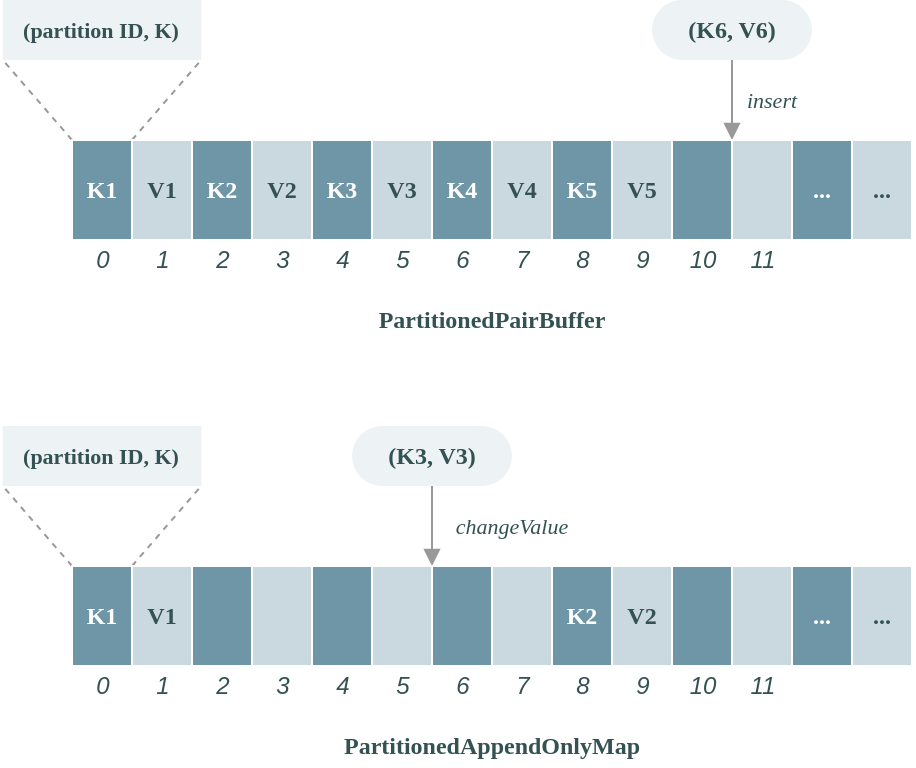 <mxfile scale="2" border="30">
    <diagram id="0QhtwqMjpmc_AO-MrRb4" name="第 1 页">
        <mxGraphModel dx="1767" dy="1015" grid="1" gridSize="10" guides="1" tooltips="1" connect="1" arrows="1" fold="1" page="1" pageScale="1" pageWidth="1654" pageHeight="2336" math="0" shadow="0">
            <root>
                <mxCell id="0"/>
                <mxCell id="1" parent="0"/>
                <mxCell id="983" value="&lt;b&gt;&lt;font face=&quot;Tahoma&quot; color=&quot;#345253&quot;&gt;PartitionedPairBuffer&lt;/font&gt;&lt;/b&gt;" style="text;html=1;strokeColor=none;fillColor=none;align=center;verticalAlign=middle;whiteSpace=wrap;rounded=0;fontColor=#FFFFFF;" vertex="1" parent="1">
                    <mxGeometry x="239" y="190" width="182" height="20" as="geometry"/>
                </mxCell>
                <mxCell id="984" value="&lt;font face=&quot;Tahoma&quot; color=&quot;#345253&quot;&gt;&lt;b&gt;PartitionedAppendOnlyMap&lt;/b&gt;&lt;/font&gt;" style="text;html=1;strokeColor=none;fillColor=none;align=center;verticalAlign=middle;whiteSpace=wrap;rounded=0;fontColor=#FFFFFF;" vertex="1" parent="1">
                    <mxGeometry x="239" y="403" width="182" height="20" as="geometry"/>
                </mxCell>
                <mxCell id="988" style="edgeStyle=orthogonalEdgeStyle;rounded=0;html=1;entryX=0;entryY=0;entryDx=0;entryDy=0;endArrow=block;endFill=1;strokeColor=#999999;" edge="1" parent="1" source="986" target="981">
                    <mxGeometry relative="1" as="geometry"/>
                </mxCell>
                <mxCell id="986" value="&lt;font face=&quot;Tahoma&quot; color=&quot;#345253&quot;&gt;&lt;b&gt;(K6, V6)&lt;/b&gt;&lt;/font&gt;" style="rounded=1;whiteSpace=wrap;html=1;strokeColor=none;fillColor=#EDF2F4;arcSize=50;" vertex="1" parent="1">
                    <mxGeometry x="410" y="40" width="80" height="30" as="geometry"/>
                </mxCell>
                <mxCell id="989" value="&lt;i&gt;&lt;font face=&quot;Tahoma&quot; style=&quot;font-size: 11px&quot; color=&quot;#345253&quot;&gt;insert&lt;/font&gt;&lt;/i&gt;" style="text;html=1;strokeColor=none;fillColor=none;align=center;verticalAlign=middle;whiteSpace=wrap;rounded=0;" vertex="1" parent="1">
                    <mxGeometry x="450" y="80" width="40" height="20" as="geometry"/>
                </mxCell>
                <mxCell id="1007" value="&lt;font face=&quot;Tahoma&quot; color=&quot;#345253&quot;&gt;&lt;b&gt;(K3, V3)&lt;/b&gt;&lt;/font&gt;" style="rounded=1;whiteSpace=wrap;html=1;strokeColor=none;fillColor=#EDF2F4;arcSize=50;" vertex="1" parent="1">
                    <mxGeometry x="260" y="253" width="80" height="30" as="geometry"/>
                </mxCell>
                <mxCell id="1008" value="&lt;font color=&quot;#345253&quot; face=&quot;Tahoma&quot;&gt;&lt;span style=&quot;font-size: 11px&quot;&gt;&lt;i&gt;changeValue&lt;/i&gt;&lt;/span&gt;&lt;/font&gt;" style="text;html=1;strokeColor=none;fillColor=none;align=center;verticalAlign=middle;whiteSpace=wrap;rounded=0;" vertex="1" parent="1">
                    <mxGeometry x="300" y="293" width="80" height="20" as="geometry"/>
                </mxCell>
                <mxCell id="1036" value="&lt;font face=&quot;Tahoma&quot;&gt;&lt;b&gt;(partition ID, K)&lt;/b&gt;&lt;/font&gt;" style="rounded=0;whiteSpace=wrap;html=1;strokeWidth=2;fontSize=11;fontColor=#345253;fillColor=#EDF2F4;strokeColor=none;" vertex="1" parent="1">
                    <mxGeometry x="85.38" y="40" width="99.25" height="30" as="geometry"/>
                </mxCell>
                <mxCell id="1037" style="rounded=0;html=1;exitX=0;exitY=0;exitDx=0;exitDy=0;entryX=0;entryY=1;entryDx=0;entryDy=0;endArrow=none;endFill=0;dashed=1;strokeColor=#999999;" edge="1" parent="1" source="970" target="1036">
                    <mxGeometry relative="1" as="geometry"/>
                </mxCell>
                <mxCell id="1038" style="edgeStyle=none;rounded=0;html=1;exitX=1;exitY=0;exitDx=0;exitDy=0;entryX=1;entryY=1;entryDx=0;entryDy=0;dashed=1;endArrow=none;endFill=0;strokeColor=#999999;" edge="1" parent="1" source="970" target="1036">
                    <mxGeometry relative="1" as="geometry"/>
                </mxCell>
                <mxCell id="1039" value="&lt;font face=&quot;Tahoma&quot;&gt;&lt;b&gt;(partition ID, K)&lt;/b&gt;&lt;/font&gt;" style="rounded=0;whiteSpace=wrap;html=1;strokeWidth=2;fontSize=11;fontColor=#345253;fillColor=#EDF2F4;strokeColor=none;" vertex="1" parent="1">
                    <mxGeometry x="85.38" y="253" width="99.25" height="30" as="geometry"/>
                </mxCell>
                <mxCell id="1040" style="edgeStyle=none;rounded=0;html=1;exitX=0;exitY=0;exitDx=0;exitDy=0;entryX=0;entryY=1;entryDx=0;entryDy=0;dashed=1;endArrow=none;endFill=0;strokeColor=#999999;" edge="1" parent="1" source="1011" target="1039">
                    <mxGeometry relative="1" as="geometry"/>
                </mxCell>
                <mxCell id="1041" style="edgeStyle=none;rounded=0;html=1;exitX=1;exitY=0;exitDx=0;exitDy=0;entryX=1;entryY=1;entryDx=0;entryDy=0;dashed=1;endArrow=none;endFill=0;strokeColor=#999999;" edge="1" parent="1" source="1011" target="1039">
                    <mxGeometry relative="1" as="geometry"/>
                </mxCell>
                <mxCell id="1042" value="" style="group" vertex="1" connectable="0" parent="1">
                    <mxGeometry x="120" y="110" width="420" height="70" as="geometry"/>
                </mxCell>
                <mxCell id="993" value="&lt;font color=&quot;#345253&quot;&gt;0&lt;/font&gt;" style="text;html=1;strokeColor=none;fillColor=none;align=center;verticalAlign=middle;whiteSpace=wrap;rounded=0;fontStyle=2" vertex="1" parent="1042">
                    <mxGeometry x="2.5" y="50" width="25" height="20" as="geometry"/>
                </mxCell>
                <mxCell id="970" value="&lt;font face=&quot;Tahoma&quot; color=&quot;#ffffff&quot;&gt;&lt;b&gt;K1&lt;/b&gt;&lt;/font&gt;" style="rounded=0;whiteSpace=wrap;html=1;strokeColor=#FFFFFF;fillColor=#6E96A6;" vertex="1" parent="1042">
                    <mxGeometry width="30" height="50" as="geometry"/>
                </mxCell>
                <mxCell id="971" value="&lt;font color=&quot;#345253&quot; face=&quot;Tahoma&quot;&gt;&lt;b&gt;V1&lt;/b&gt;&lt;/font&gt;" style="rounded=0;whiteSpace=wrap;html=1;strokeColor=#FFFFFF;fillColor=#CAD9DF;" vertex="1" parent="1042">
                    <mxGeometry x="30" width="30" height="50" as="geometry"/>
                </mxCell>
                <mxCell id="972" value="&lt;font face=&quot;Tahoma&quot;&gt;&lt;b&gt;K2&lt;/b&gt;&lt;/font&gt;" style="rounded=0;whiteSpace=wrap;html=1;strokeColor=#FFFFFF;fillColor=#6E96A6;fontColor=#FFFFFF;" vertex="1" parent="1042">
                    <mxGeometry x="60" width="30" height="50" as="geometry"/>
                </mxCell>
                <mxCell id="973" value="&lt;font color=&quot;#345253&quot; face=&quot;Tahoma&quot;&gt;&lt;b&gt;V2&lt;/b&gt;&lt;/font&gt;" style="rounded=0;whiteSpace=wrap;html=1;strokeColor=#FFFFFF;fillColor=#CAD9DF;" vertex="1" parent="1042">
                    <mxGeometry x="90" width="30" height="50" as="geometry"/>
                </mxCell>
                <mxCell id="974" value="&lt;font face=&quot;Tahoma&quot;&gt;&lt;b&gt;K3&lt;/b&gt;&lt;/font&gt;" style="rounded=0;whiteSpace=wrap;html=1;strokeColor=#FFFFFF;fillColor=#6E96A6;fontColor=#FFFFFF;" vertex="1" parent="1042">
                    <mxGeometry x="120" width="30" height="50" as="geometry"/>
                </mxCell>
                <mxCell id="975" value="&lt;font color=&quot;#345253&quot; face=&quot;Tahoma&quot;&gt;&lt;b&gt;V3&lt;/b&gt;&lt;/font&gt;" style="rounded=0;whiteSpace=wrap;html=1;strokeColor=#FFFFFF;fillColor=#CAD9DF;" vertex="1" parent="1042">
                    <mxGeometry x="150" width="30" height="50" as="geometry"/>
                </mxCell>
                <mxCell id="976" value="&lt;b style=&quot;font-family: &amp;#34;tahoma&amp;#34;&quot;&gt;K4&lt;/b&gt;" style="rounded=0;whiteSpace=wrap;html=1;strokeColor=#FFFFFF;fillColor=#6E96A6;fontColor=#FFFFFF;" vertex="1" parent="1042">
                    <mxGeometry x="180" width="30" height="50" as="geometry"/>
                </mxCell>
                <mxCell id="977" value="&lt;b style=&quot;color: rgb(52 , 82 , 83) ; font-family: &amp;#34;tahoma&amp;#34;&quot;&gt;V4&lt;/b&gt;" style="rounded=0;whiteSpace=wrap;html=1;strokeColor=#FFFFFF;fillColor=#CAD9DF;" vertex="1" parent="1042">
                    <mxGeometry x="210" width="30" height="50" as="geometry"/>
                </mxCell>
                <mxCell id="978" value="&lt;b style=&quot;font-family: &amp;#34;tahoma&amp;#34;&quot;&gt;K5&lt;/b&gt;" style="rounded=0;whiteSpace=wrap;html=1;strokeColor=#FFFFFF;fillColor=#6E96A6;fontColor=#FFFFFF;" vertex="1" parent="1042">
                    <mxGeometry x="240" width="30" height="50" as="geometry"/>
                </mxCell>
                <mxCell id="979" value="&lt;b style=&quot;color: rgb(52 , 82 , 83) ; font-family: &amp;#34;tahoma&amp;#34;&quot;&gt;V5&lt;/b&gt;" style="rounded=0;whiteSpace=wrap;html=1;strokeColor=#FFFFFF;fillColor=#CAD9DF;" vertex="1" parent="1042">
                    <mxGeometry x="270" width="30" height="50" as="geometry"/>
                </mxCell>
                <mxCell id="980" value="" style="rounded=0;whiteSpace=wrap;html=1;strokeColor=#FFFFFF;fillColor=#6E96A6;fontColor=#FFFFFF;" vertex="1" parent="1042">
                    <mxGeometry x="300" width="30" height="50" as="geometry"/>
                </mxCell>
                <mxCell id="981" value="" style="rounded=0;whiteSpace=wrap;html=1;strokeColor=#FFFFFF;fillColor=#CAD9DF;" vertex="1" parent="1042">
                    <mxGeometry x="330" width="30" height="50" as="geometry"/>
                </mxCell>
                <mxCell id="990" value="&lt;font face=&quot;Tahoma&quot;&gt;&lt;b&gt;...&lt;/b&gt;&lt;/font&gt;" style="rounded=0;whiteSpace=wrap;html=1;strokeColor=#FFFFFF;fillColor=#6E96A6;fontColor=#FFFFFF;" vertex="1" parent="1042">
                    <mxGeometry x="360" width="30" height="50" as="geometry"/>
                </mxCell>
                <mxCell id="991" value="&lt;font color=&quot;#345253&quot; face=&quot;Tahoma&quot;&gt;&lt;b&gt;...&lt;/b&gt;&lt;/font&gt;" style="rounded=0;whiteSpace=wrap;html=1;strokeColor=#FFFFFF;fillColor=#CAD9DF;" vertex="1" parent="1042">
                    <mxGeometry x="390" width="30" height="50" as="geometry"/>
                </mxCell>
                <mxCell id="994" value="&lt;font color=&quot;#345253&quot;&gt;1&lt;/font&gt;" style="text;html=1;strokeColor=none;fillColor=none;align=center;verticalAlign=middle;whiteSpace=wrap;rounded=0;fontStyle=2" vertex="1" parent="1042">
                    <mxGeometry x="32.5" y="50" width="25" height="20" as="geometry"/>
                </mxCell>
                <mxCell id="995" value="&lt;font color=&quot;#345253&quot;&gt;2&lt;/font&gt;" style="text;html=1;strokeColor=none;fillColor=none;align=center;verticalAlign=middle;whiteSpace=wrap;rounded=0;fontStyle=2" vertex="1" parent="1042">
                    <mxGeometry x="62.5" y="50" width="25" height="20" as="geometry"/>
                </mxCell>
                <mxCell id="996" value="&lt;font color=&quot;#345253&quot;&gt;3&lt;/font&gt;" style="text;html=1;strokeColor=none;fillColor=none;align=center;verticalAlign=middle;whiteSpace=wrap;rounded=0;fontStyle=2" vertex="1" parent="1042">
                    <mxGeometry x="92.5" y="50" width="25" height="20" as="geometry"/>
                </mxCell>
                <mxCell id="997" value="&lt;font color=&quot;#345253&quot;&gt;4&lt;/font&gt;" style="text;html=1;strokeColor=none;fillColor=none;align=center;verticalAlign=middle;whiteSpace=wrap;rounded=0;fontStyle=2" vertex="1" parent="1042">
                    <mxGeometry x="122.5" y="50" width="25" height="20" as="geometry"/>
                </mxCell>
                <mxCell id="998" value="&lt;font color=&quot;#345253&quot;&gt;5&lt;/font&gt;" style="text;html=1;strokeColor=none;fillColor=none;align=center;verticalAlign=middle;whiteSpace=wrap;rounded=0;fontStyle=2" vertex="1" parent="1042">
                    <mxGeometry x="152.5" y="50" width="25" height="20" as="geometry"/>
                </mxCell>
                <mxCell id="999" value="&lt;font color=&quot;#345253&quot;&gt;6&lt;/font&gt;" style="text;html=1;strokeColor=none;fillColor=none;align=center;verticalAlign=middle;whiteSpace=wrap;rounded=0;fontStyle=2" vertex="1" parent="1042">
                    <mxGeometry x="182.5" y="50" width="25" height="20" as="geometry"/>
                </mxCell>
                <mxCell id="1000" value="&lt;font color=&quot;#345253&quot;&gt;7&lt;/font&gt;" style="text;html=1;strokeColor=none;fillColor=none;align=center;verticalAlign=middle;whiteSpace=wrap;rounded=0;fontStyle=2" vertex="1" parent="1042">
                    <mxGeometry x="212.5" y="50" width="25" height="20" as="geometry"/>
                </mxCell>
                <mxCell id="1001" value="&lt;font color=&quot;#345253&quot;&gt;8&lt;/font&gt;" style="text;html=1;strokeColor=none;fillColor=none;align=center;verticalAlign=middle;whiteSpace=wrap;rounded=0;fontStyle=2" vertex="1" parent="1042">
                    <mxGeometry x="242.5" y="50" width="25" height="20" as="geometry"/>
                </mxCell>
                <mxCell id="1002" value="&lt;font color=&quot;#345253&quot;&gt;9&lt;/font&gt;" style="text;html=1;strokeColor=none;fillColor=none;align=center;verticalAlign=middle;whiteSpace=wrap;rounded=0;fontStyle=2" vertex="1" parent="1042">
                    <mxGeometry x="272.5" y="50" width="25" height="20" as="geometry"/>
                </mxCell>
                <mxCell id="1003" value="&lt;font color=&quot;#345253&quot;&gt;10&lt;/font&gt;" style="text;html=1;strokeColor=none;fillColor=none;align=center;verticalAlign=middle;whiteSpace=wrap;rounded=0;fontStyle=2" vertex="1" parent="1042">
                    <mxGeometry x="302.5" y="50" width="25" height="20" as="geometry"/>
                </mxCell>
                <mxCell id="1004" value="&lt;font color=&quot;#345253&quot;&gt;11&lt;/font&gt;" style="text;html=1;strokeColor=none;fillColor=none;align=center;verticalAlign=middle;whiteSpace=wrap;rounded=0;fontStyle=2" vertex="1" parent="1042">
                    <mxGeometry x="332.5" y="50" width="25" height="20" as="geometry"/>
                </mxCell>
                <mxCell id="1006" style="rounded=0;html=1;entryX=0;entryY=0;entryDx=0;entryDy=0;endArrow=block;endFill=1;exitX=0.5;exitY=1;exitDx=0;exitDy=0;strokeColor=#999999;" edge="1" parent="1" source="1007" target="1017">
                    <mxGeometry relative="1" as="geometry"/>
                </mxCell>
                <mxCell id="1010" value="&lt;font color=&quot;#345253&quot;&gt;0&lt;/font&gt;" style="text;html=1;strokeColor=none;fillColor=none;align=center;verticalAlign=middle;whiteSpace=wrap;rounded=0;fontStyle=2" vertex="1" parent="1">
                    <mxGeometry x="122.5" y="373" width="25" height="20" as="geometry"/>
                </mxCell>
                <mxCell id="1011" value="&lt;font face=&quot;Tahoma&quot; color=&quot;#ffffff&quot;&gt;&lt;b&gt;K1&lt;/b&gt;&lt;/font&gt;" style="rounded=0;whiteSpace=wrap;html=1;strokeColor=#FFFFFF;fillColor=#6E96A6;" vertex="1" parent="1">
                    <mxGeometry x="120" y="323" width="30" height="50" as="geometry"/>
                </mxCell>
                <mxCell id="1012" value="&lt;font color=&quot;#345253&quot; face=&quot;Tahoma&quot;&gt;&lt;b&gt;V1&lt;/b&gt;&lt;/font&gt;" style="rounded=0;whiteSpace=wrap;html=1;strokeColor=#FFFFFF;fillColor=#CAD9DF;" vertex="1" parent="1">
                    <mxGeometry x="150" y="323" width="30" height="50" as="geometry"/>
                </mxCell>
                <mxCell id="1013" value="" style="rounded=0;whiteSpace=wrap;html=1;strokeColor=#FFFFFF;fillColor=#6E96A6;fontColor=#FFFFFF;" vertex="1" parent="1">
                    <mxGeometry x="180" y="323" width="30" height="50" as="geometry"/>
                </mxCell>
                <mxCell id="1014" value="" style="rounded=0;whiteSpace=wrap;html=1;strokeColor=#FFFFFF;fillColor=#CAD9DF;" vertex="1" parent="1">
                    <mxGeometry x="210" y="323" width="30" height="50" as="geometry"/>
                </mxCell>
                <mxCell id="1015" value="" style="rounded=0;whiteSpace=wrap;html=1;strokeColor=#FFFFFF;fillColor=#6E96A6;fontColor=#FFFFFF;" vertex="1" parent="1">
                    <mxGeometry x="240" y="323" width="30" height="50" as="geometry"/>
                </mxCell>
                <mxCell id="1016" value="" style="rounded=0;whiteSpace=wrap;html=1;strokeColor=#FFFFFF;fillColor=#CAD9DF;" vertex="1" parent="1">
                    <mxGeometry x="270" y="323" width="30" height="50" as="geometry"/>
                </mxCell>
                <mxCell id="1017" value="" style="rounded=0;whiteSpace=wrap;html=1;strokeColor=#FFFFFF;fillColor=#6E96A6;fontColor=#FFFFFF;" vertex="1" parent="1">
                    <mxGeometry x="300" y="323" width="30" height="50" as="geometry"/>
                </mxCell>
                <mxCell id="1018" value="" style="rounded=0;whiteSpace=wrap;html=1;strokeColor=#FFFFFF;fillColor=#CAD9DF;" vertex="1" parent="1">
                    <mxGeometry x="330" y="323" width="30" height="50" as="geometry"/>
                </mxCell>
                <mxCell id="1019" value="&lt;b style=&quot;font-family: &amp;#34;tahoma&amp;#34;&quot;&gt;K2&lt;/b&gt;" style="rounded=0;whiteSpace=wrap;html=1;strokeColor=#FFFFFF;fillColor=#6E96A6;fontColor=#FFFFFF;" vertex="1" parent="1">
                    <mxGeometry x="360" y="323" width="30" height="50" as="geometry"/>
                </mxCell>
                <mxCell id="1020" value="&lt;b style=&quot;color: rgb(52 , 82 , 83) ; font-family: &amp;#34;tahoma&amp;#34;&quot;&gt;V2&lt;/b&gt;" style="rounded=0;whiteSpace=wrap;html=1;strokeColor=#FFFFFF;fillColor=#CAD9DF;" vertex="1" parent="1">
                    <mxGeometry x="390" y="323" width="30" height="50" as="geometry"/>
                </mxCell>
                <mxCell id="1021" value="" style="rounded=0;whiteSpace=wrap;html=1;strokeColor=#FFFFFF;fillColor=#6E96A6;fontColor=#FFFFFF;" vertex="1" parent="1">
                    <mxGeometry x="420" y="323" width="30" height="50" as="geometry"/>
                </mxCell>
                <mxCell id="1022" value="" style="rounded=0;whiteSpace=wrap;html=1;strokeColor=#FFFFFF;fillColor=#CAD9DF;" vertex="1" parent="1">
                    <mxGeometry x="450" y="323" width="30" height="50" as="geometry"/>
                </mxCell>
                <mxCell id="1023" value="&lt;font face=&quot;Tahoma&quot;&gt;&lt;b&gt;...&lt;/b&gt;&lt;/font&gt;" style="rounded=0;whiteSpace=wrap;html=1;strokeColor=#FFFFFF;fillColor=#6E96A6;fontColor=#FFFFFF;" vertex="1" parent="1">
                    <mxGeometry x="480" y="323" width="30" height="50" as="geometry"/>
                </mxCell>
                <mxCell id="1024" value="&lt;font color=&quot;#345253&quot; face=&quot;Tahoma&quot;&gt;&lt;b&gt;...&lt;/b&gt;&lt;/font&gt;" style="rounded=0;whiteSpace=wrap;html=1;strokeColor=#FFFFFF;fillColor=#CAD9DF;" vertex="1" parent="1">
                    <mxGeometry x="510" y="323" width="30" height="50" as="geometry"/>
                </mxCell>
                <mxCell id="1025" value="&lt;font color=&quot;#345253&quot;&gt;1&lt;/font&gt;" style="text;html=1;strokeColor=none;fillColor=none;align=center;verticalAlign=middle;whiteSpace=wrap;rounded=0;fontStyle=2" vertex="1" parent="1">
                    <mxGeometry x="152.5" y="373" width="25" height="20" as="geometry"/>
                </mxCell>
                <mxCell id="1026" value="&lt;font color=&quot;#345253&quot;&gt;2&lt;/font&gt;" style="text;html=1;strokeColor=none;fillColor=none;align=center;verticalAlign=middle;whiteSpace=wrap;rounded=0;fontStyle=2" vertex="1" parent="1">
                    <mxGeometry x="182.5" y="373" width="25" height="20" as="geometry"/>
                </mxCell>
                <mxCell id="1027" value="&lt;font color=&quot;#345253&quot;&gt;3&lt;/font&gt;" style="text;html=1;strokeColor=none;fillColor=none;align=center;verticalAlign=middle;whiteSpace=wrap;rounded=0;fontStyle=2" vertex="1" parent="1">
                    <mxGeometry x="212.5" y="373" width="25" height="20" as="geometry"/>
                </mxCell>
                <mxCell id="1028" value="&lt;font color=&quot;#345253&quot;&gt;4&lt;/font&gt;" style="text;html=1;strokeColor=none;fillColor=none;align=center;verticalAlign=middle;whiteSpace=wrap;rounded=0;fontStyle=2" vertex="1" parent="1">
                    <mxGeometry x="242.5" y="373" width="25" height="20" as="geometry"/>
                </mxCell>
                <mxCell id="1029" value="&lt;font color=&quot;#345253&quot;&gt;5&lt;/font&gt;" style="text;html=1;strokeColor=none;fillColor=none;align=center;verticalAlign=middle;whiteSpace=wrap;rounded=0;fontStyle=2" vertex="1" parent="1">
                    <mxGeometry x="272.5" y="373" width="25" height="20" as="geometry"/>
                </mxCell>
                <mxCell id="1030" value="&lt;font color=&quot;#345253&quot;&gt;6&lt;/font&gt;" style="text;html=1;strokeColor=none;fillColor=none;align=center;verticalAlign=middle;whiteSpace=wrap;rounded=0;fontStyle=2" vertex="1" parent="1">
                    <mxGeometry x="302.5" y="373" width="25" height="20" as="geometry"/>
                </mxCell>
                <mxCell id="1031" value="&lt;font color=&quot;#345253&quot;&gt;7&lt;/font&gt;" style="text;html=1;strokeColor=none;fillColor=none;align=center;verticalAlign=middle;whiteSpace=wrap;rounded=0;fontStyle=2" vertex="1" parent="1">
                    <mxGeometry x="332.5" y="373" width="25" height="20" as="geometry"/>
                </mxCell>
                <mxCell id="1032" value="&lt;font color=&quot;#345253&quot;&gt;8&lt;/font&gt;" style="text;html=1;strokeColor=none;fillColor=none;align=center;verticalAlign=middle;whiteSpace=wrap;rounded=0;fontStyle=2" vertex="1" parent="1">
                    <mxGeometry x="362.5" y="373" width="25" height="20" as="geometry"/>
                </mxCell>
                <mxCell id="1033" value="&lt;font color=&quot;#345253&quot;&gt;9&lt;/font&gt;" style="text;html=1;strokeColor=none;fillColor=none;align=center;verticalAlign=middle;whiteSpace=wrap;rounded=0;fontStyle=2" vertex="1" parent="1">
                    <mxGeometry x="392.5" y="373" width="25" height="20" as="geometry"/>
                </mxCell>
                <mxCell id="1034" value="&lt;font color=&quot;#345253&quot;&gt;10&lt;/font&gt;" style="text;html=1;strokeColor=none;fillColor=none;align=center;verticalAlign=middle;whiteSpace=wrap;rounded=0;fontStyle=2" vertex="1" parent="1">
                    <mxGeometry x="422.5" y="373" width="25" height="20" as="geometry"/>
                </mxCell>
                <mxCell id="1035" value="&lt;font color=&quot;#345253&quot;&gt;11&lt;/font&gt;" style="text;html=1;strokeColor=none;fillColor=none;align=center;verticalAlign=middle;whiteSpace=wrap;rounded=0;fontStyle=2" vertex="1" parent="1">
                    <mxGeometry x="452.5" y="373" width="25" height="20" as="geometry"/>
                </mxCell>
            </root>
        </mxGraphModel>
    </diagram>
</mxfile>